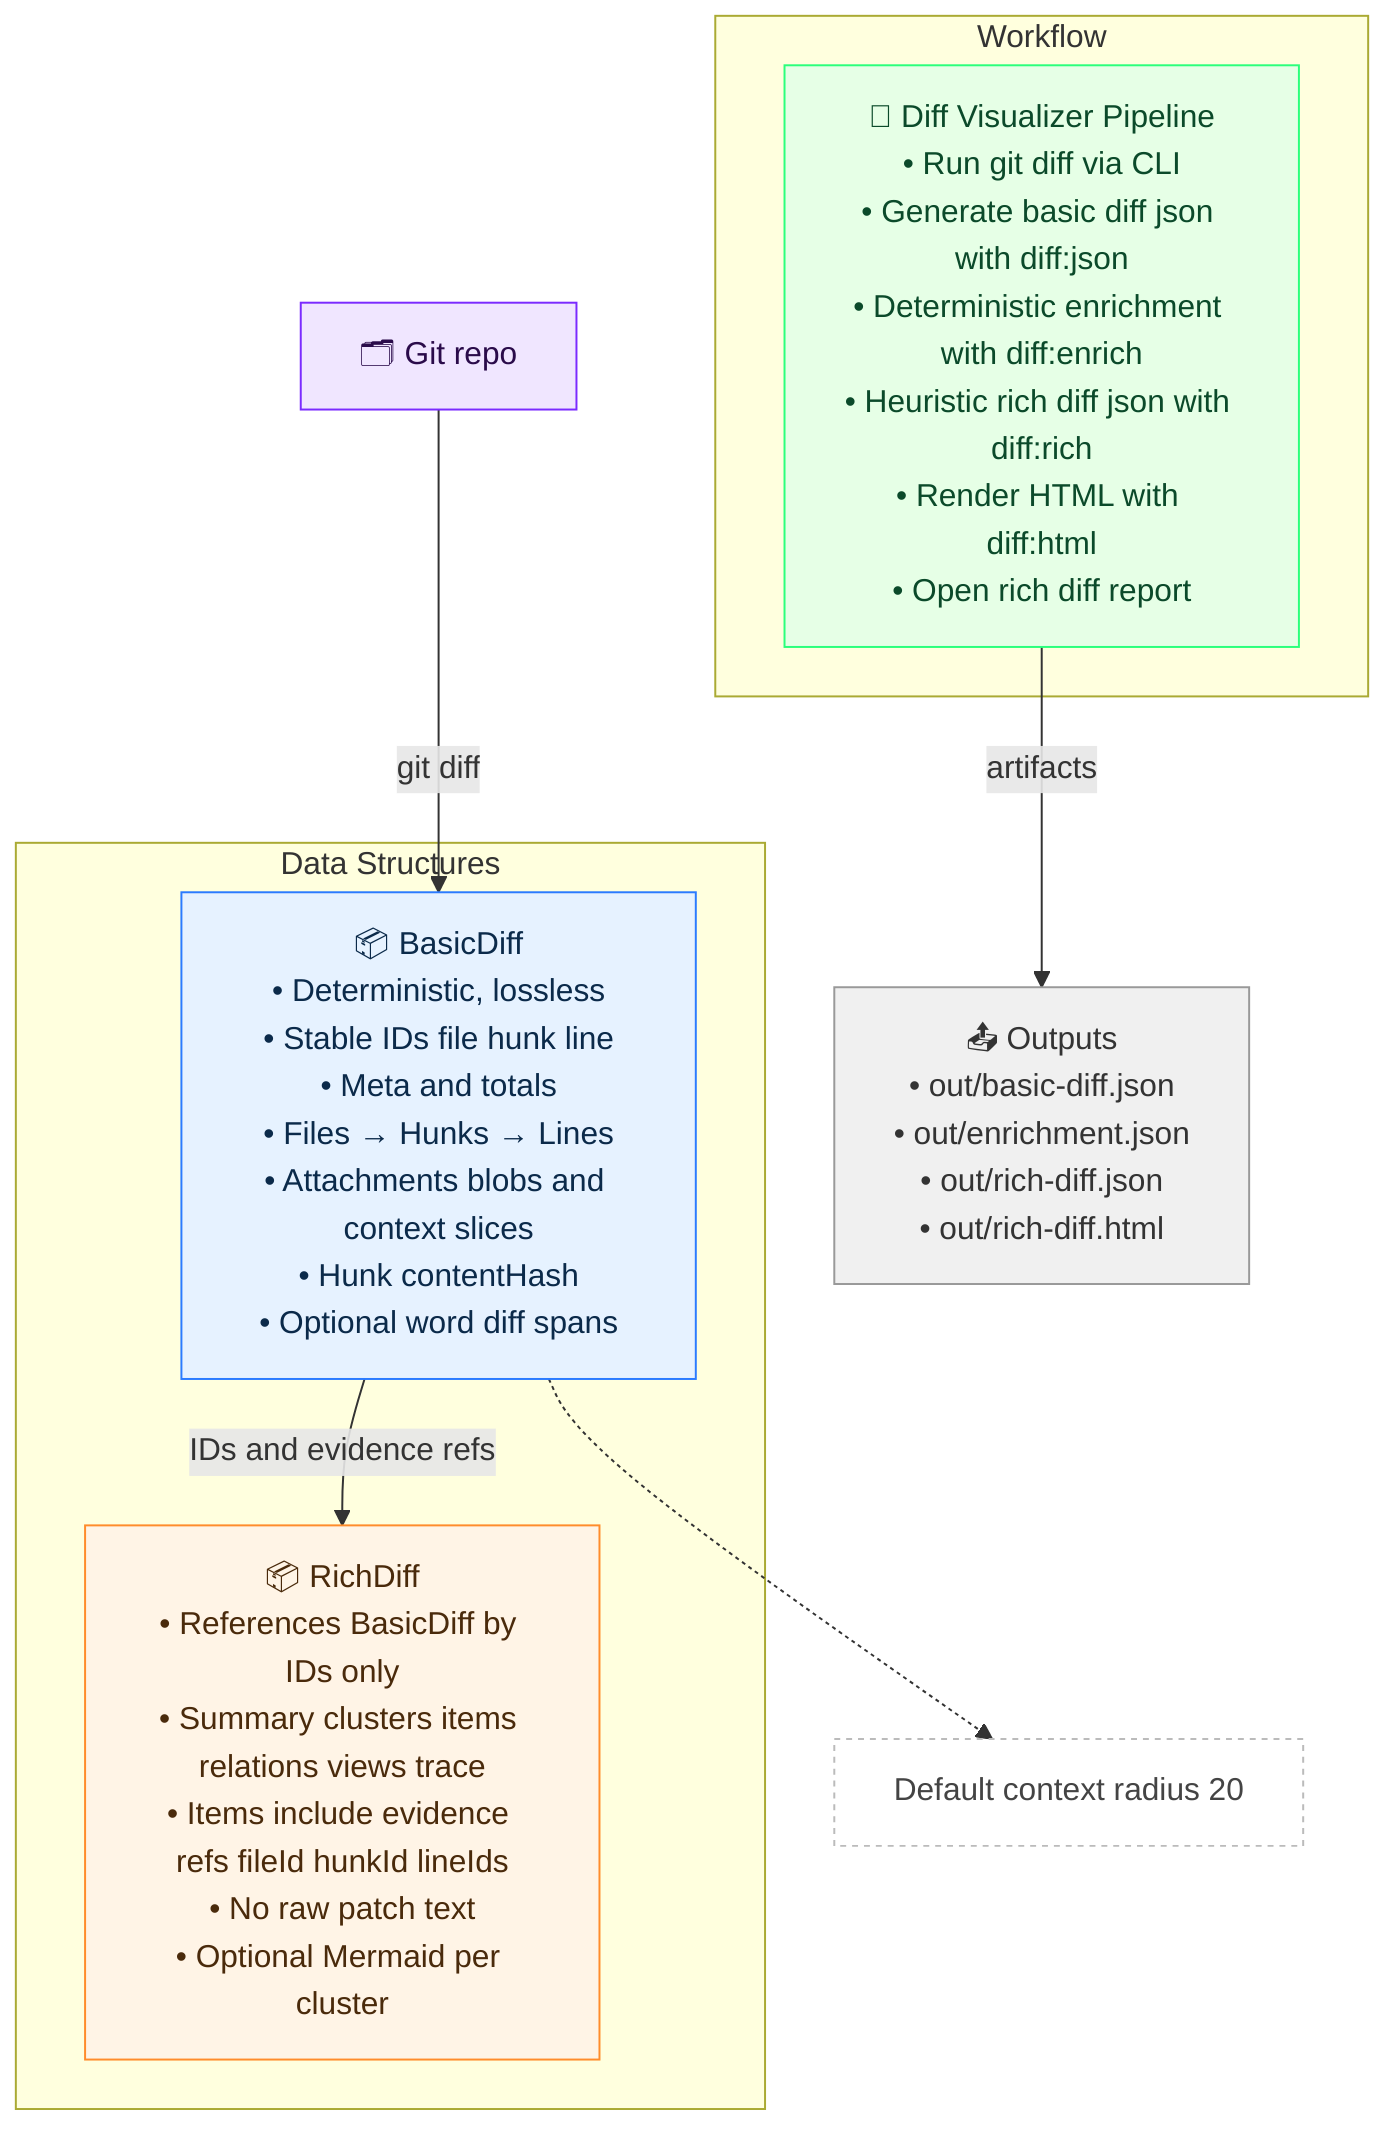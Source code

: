 flowchart TB

  %% Subgraph: Data Structures
  subgraph DS[Data Structures]
    direction TB
    BD[📦 BasicDiff<br/>• Deterministic, lossless<br/>• Stable IDs file hunk line<br/>• Meta and totals<br/>• Files → Hunks → Lines<br/>• Attachments blobs and context slices<br/>• Hunk contentHash<br/>• Optional word diff spans]
    RD[📦 RichDiff<br/>• References BasicDiff by IDs only<br/>• Summary clusters items relations views trace<br/>• Items include evidence refs fileId hunkId lineIds<br/>• No raw patch text<br/>• Optional Mermaid per cluster]
    BD -->|IDs and evidence refs| RD
  end

  %% Subgraph: Workflow
  subgraph WF[Workflow]
    direction TB
    P[🚀 Diff Visualizer Pipeline<br/>• Run git diff via CLI
• Generate basic diff json with diff:json
• Deterministic enrichment with diff:enrich
• Heuristic rich diff json with diff:rich
• Render HTML with diff:html
• Open rich diff report]
  end

  G[🗂️ Git repo] -->|git diff| BD
  P -->|artifacts| OUT[📤 Outputs<br/>• out/basic-diff.json<br/>• out/enrichment.json<br/>• out/rich-diff.json<br/>• out/rich-diff.html]

  CR[Default context radius 20]:::note
  BD -.-> CR

  %% Styling
  class BD basic;
  class RD rich;
  class P pipeline;
  class OUT output;
  class G source;

  classDef basic fill:#e6f2ff,stroke:#2b7bff,stroke-width:1px,color:#0b2a4a;
  classDef rich fill:#fff4e6,stroke:#ff8c2b,stroke-width:1px,color:#4a2a0b;
  classDef pipeline fill:#e6ffe6,stroke:#2bff7b,stroke-width:1px,color:#0b4a2a;
  classDef output fill:#f0f0f0,stroke:#999,stroke-width:1px,color:#333;
  classDef source fill:#f0e6ff,stroke:#7b2bff,stroke-width:1px,color:#2a0b4a;
  classDef note fill:#fff,stroke:#bbb,stroke-dasharray: 3 3,color:#444;

%% Notes
%% Diff Visualizer – Data Structures and Workflow
%% Sources: docs/reference/DATA_STRUCTURES.md and README.md Quick Start
%% To regenerate SVG:
%% npx mmdc -i docs/diagrams/250920a_diff_visualizer_data_structures_and_workflow.mermaid \
%%   -o docs/diagrams/250920a_diff_visualizer_data_structures_and_workflow.svg \
%%   -w 1400 -H 1600 -s 2 -b transparent -t default